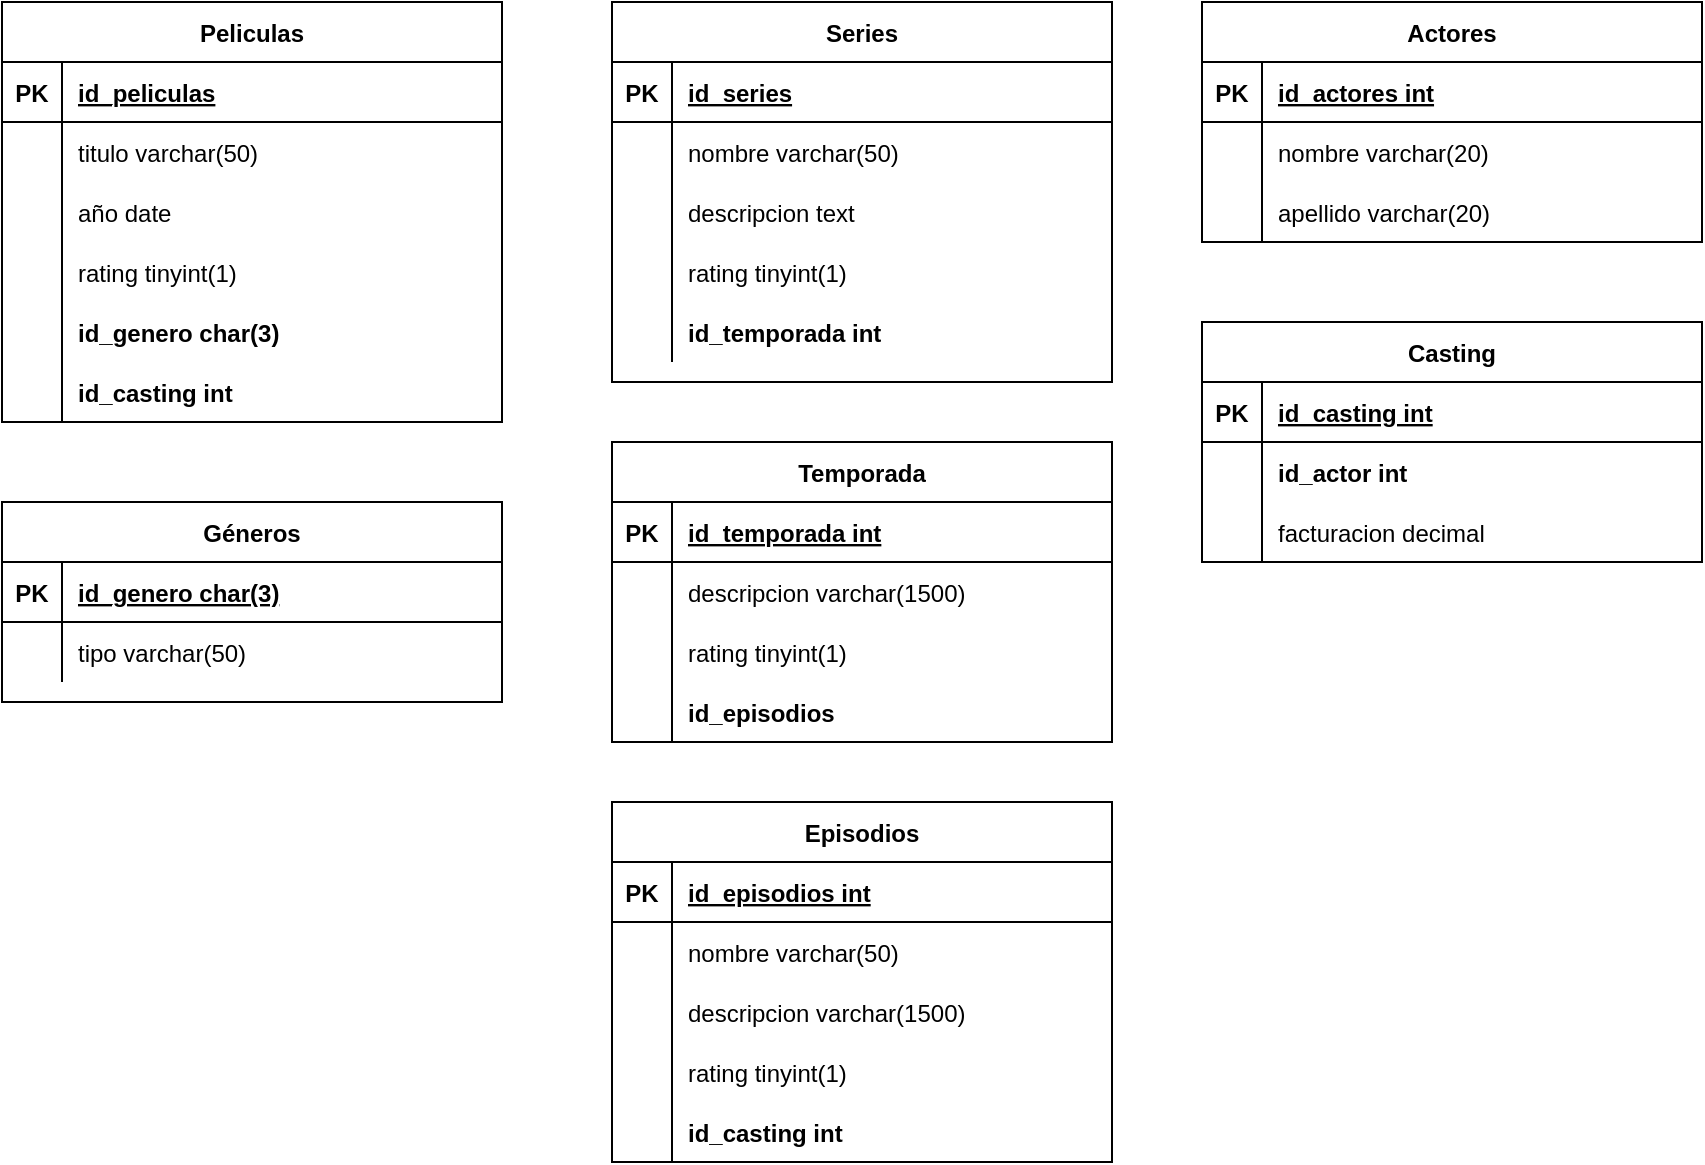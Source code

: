<mxfile version="14.9.8" type="device"><diagram id="R2lEEEUBdFMjLlhIrx00" name="Page-1"><mxGraphModel dx="1422" dy="794" grid="1" gridSize="10" guides="1" tooltips="1" connect="1" arrows="1" fold="1" page="1" pageScale="1" pageWidth="850" pageHeight="1100" math="0" shadow="0" extFonts="Permanent Marker^https://fonts.googleapis.com/css?family=Permanent+Marker"><root><mxCell id="0"/><mxCell id="1" parent="0"/><mxCell id="C-vyLk0tnHw3VtMMgP7b-2" value="Géneros" style="shape=table;startSize=30;container=1;collapsible=1;childLayout=tableLayout;fixedRows=1;rowLines=0;fontStyle=1;align=center;resizeLast=1;" parent="1" vertex="1"><mxGeometry x="120" y="370" width="250" height="100" as="geometry"/></mxCell><mxCell id="C-vyLk0tnHw3VtMMgP7b-3" value="" style="shape=partialRectangle;collapsible=0;dropTarget=0;pointerEvents=0;fillColor=none;points=[[0,0.5],[1,0.5]];portConstraint=eastwest;top=0;left=0;right=0;bottom=1;" parent="C-vyLk0tnHw3VtMMgP7b-2" vertex="1"><mxGeometry y="30" width="250" height="30" as="geometry"/></mxCell><mxCell id="C-vyLk0tnHw3VtMMgP7b-4" value="PK" style="shape=partialRectangle;overflow=hidden;connectable=0;fillColor=none;top=0;left=0;bottom=0;right=0;fontStyle=1;" parent="C-vyLk0tnHw3VtMMgP7b-3" vertex="1"><mxGeometry width="30" height="30" as="geometry"/></mxCell><mxCell id="C-vyLk0tnHw3VtMMgP7b-5" value="id_genero char(3)" style="shape=partialRectangle;overflow=hidden;connectable=0;fillColor=none;top=0;left=0;bottom=0;right=0;align=left;spacingLeft=6;fontStyle=5;" parent="C-vyLk0tnHw3VtMMgP7b-3" vertex="1"><mxGeometry x="30" width="220" height="30" as="geometry"/></mxCell><mxCell id="C-vyLk0tnHw3VtMMgP7b-9" value="" style="shape=partialRectangle;collapsible=0;dropTarget=0;pointerEvents=0;fillColor=none;points=[[0,0.5],[1,0.5]];portConstraint=eastwest;top=0;left=0;right=0;bottom=0;" parent="C-vyLk0tnHw3VtMMgP7b-2" vertex="1"><mxGeometry y="60" width="250" height="30" as="geometry"/></mxCell><mxCell id="C-vyLk0tnHw3VtMMgP7b-10" value="" style="shape=partialRectangle;overflow=hidden;connectable=0;fillColor=none;top=0;left=0;bottom=0;right=0;" parent="C-vyLk0tnHw3VtMMgP7b-9" vertex="1"><mxGeometry width="30" height="30" as="geometry"/></mxCell><mxCell id="C-vyLk0tnHw3VtMMgP7b-11" value="tipo varchar(50)" style="shape=partialRectangle;overflow=hidden;connectable=0;fillColor=none;top=0;left=0;bottom=0;right=0;align=left;spacingLeft=6;" parent="C-vyLk0tnHw3VtMMgP7b-9" vertex="1"><mxGeometry x="30" width="220" height="30" as="geometry"/></mxCell><mxCell id="C-vyLk0tnHw3VtMMgP7b-13" value="Actores" style="shape=table;startSize=30;container=1;collapsible=1;childLayout=tableLayout;fixedRows=1;rowLines=0;fontStyle=1;align=center;resizeLast=1;" parent="1" vertex="1"><mxGeometry x="720" y="120" width="250" height="120" as="geometry"/></mxCell><mxCell id="C-vyLk0tnHw3VtMMgP7b-14" value="" style="shape=partialRectangle;collapsible=0;dropTarget=0;pointerEvents=0;fillColor=none;points=[[0,0.5],[1,0.5]];portConstraint=eastwest;top=0;left=0;right=0;bottom=1;" parent="C-vyLk0tnHw3VtMMgP7b-13" vertex="1"><mxGeometry y="30" width="250" height="30" as="geometry"/></mxCell><mxCell id="C-vyLk0tnHw3VtMMgP7b-15" value="PK" style="shape=partialRectangle;overflow=hidden;connectable=0;fillColor=none;top=0;left=0;bottom=0;right=0;fontStyle=1;" parent="C-vyLk0tnHw3VtMMgP7b-14" vertex="1"><mxGeometry width="30" height="30" as="geometry"/></mxCell><mxCell id="C-vyLk0tnHw3VtMMgP7b-16" value="id_actores int" style="shape=partialRectangle;overflow=hidden;connectable=0;fillColor=none;top=0;left=0;bottom=0;right=0;align=left;spacingLeft=6;fontStyle=5;" parent="C-vyLk0tnHw3VtMMgP7b-14" vertex="1"><mxGeometry x="30" width="220" height="30" as="geometry"/></mxCell><mxCell id="C-vyLk0tnHw3VtMMgP7b-17" value="" style="shape=partialRectangle;collapsible=0;dropTarget=0;pointerEvents=0;fillColor=none;points=[[0,0.5],[1,0.5]];portConstraint=eastwest;top=0;left=0;right=0;bottom=0;" parent="C-vyLk0tnHw3VtMMgP7b-13" vertex="1"><mxGeometry y="60" width="250" height="30" as="geometry"/></mxCell><mxCell id="C-vyLk0tnHw3VtMMgP7b-18" value="" style="shape=partialRectangle;overflow=hidden;connectable=0;fillColor=none;top=0;left=0;bottom=0;right=0;" parent="C-vyLk0tnHw3VtMMgP7b-17" vertex="1"><mxGeometry width="30" height="30" as="geometry"/></mxCell><mxCell id="C-vyLk0tnHw3VtMMgP7b-19" value="nombre varchar(20)" style="shape=partialRectangle;overflow=hidden;connectable=0;fillColor=none;top=0;left=0;bottom=0;right=0;align=left;spacingLeft=6;" parent="C-vyLk0tnHw3VtMMgP7b-17" vertex="1"><mxGeometry x="30" width="220" height="30" as="geometry"/></mxCell><mxCell id="C-vyLk0tnHw3VtMMgP7b-20" value="" style="shape=partialRectangle;collapsible=0;dropTarget=0;pointerEvents=0;fillColor=none;points=[[0,0.5],[1,0.5]];portConstraint=eastwest;top=0;left=0;right=0;bottom=0;" parent="C-vyLk0tnHw3VtMMgP7b-13" vertex="1"><mxGeometry y="90" width="250" height="30" as="geometry"/></mxCell><mxCell id="C-vyLk0tnHw3VtMMgP7b-21" value="" style="shape=partialRectangle;overflow=hidden;connectable=0;fillColor=none;top=0;left=0;bottom=0;right=0;" parent="C-vyLk0tnHw3VtMMgP7b-20" vertex="1"><mxGeometry width="30" height="30" as="geometry"/></mxCell><mxCell id="C-vyLk0tnHw3VtMMgP7b-22" value="apellido varchar(20)" style="shape=partialRectangle;overflow=hidden;connectable=0;fillColor=none;top=0;left=0;bottom=0;right=0;align=left;spacingLeft=6;" parent="C-vyLk0tnHw3VtMMgP7b-20" vertex="1"><mxGeometry x="30" width="220" height="30" as="geometry"/></mxCell><mxCell id="C-vyLk0tnHw3VtMMgP7b-23" value="Peliculas" style="shape=table;startSize=30;container=1;collapsible=1;childLayout=tableLayout;fixedRows=1;rowLines=0;fontStyle=1;align=center;resizeLast=1;" parent="1" vertex="1"><mxGeometry x="120" y="120" width="250" height="210" as="geometry"/></mxCell><mxCell id="C-vyLk0tnHw3VtMMgP7b-24" value="" style="shape=partialRectangle;collapsible=0;dropTarget=0;pointerEvents=0;fillColor=none;points=[[0,0.5],[1,0.5]];portConstraint=eastwest;top=0;left=0;right=0;bottom=1;" parent="C-vyLk0tnHw3VtMMgP7b-23" vertex="1"><mxGeometry y="30" width="250" height="30" as="geometry"/></mxCell><mxCell id="C-vyLk0tnHw3VtMMgP7b-25" value="PK" style="shape=partialRectangle;overflow=hidden;connectable=0;fillColor=none;top=0;left=0;bottom=0;right=0;fontStyle=1;" parent="C-vyLk0tnHw3VtMMgP7b-24" vertex="1"><mxGeometry width="30" height="30" as="geometry"/></mxCell><mxCell id="C-vyLk0tnHw3VtMMgP7b-26" value="id_peliculas" style="shape=partialRectangle;overflow=hidden;connectable=0;fillColor=none;top=0;left=0;bottom=0;right=0;align=left;spacingLeft=6;fontStyle=5;" parent="C-vyLk0tnHw3VtMMgP7b-24" vertex="1"><mxGeometry x="30" width="220" height="30" as="geometry"/></mxCell><mxCell id="C-vyLk0tnHw3VtMMgP7b-27" value="" style="shape=partialRectangle;collapsible=0;dropTarget=0;pointerEvents=0;fillColor=none;points=[[0,0.5],[1,0.5]];portConstraint=eastwest;top=0;left=0;right=0;bottom=0;" parent="C-vyLk0tnHw3VtMMgP7b-23" vertex="1"><mxGeometry y="60" width="250" height="30" as="geometry"/></mxCell><mxCell id="C-vyLk0tnHw3VtMMgP7b-28" value="" style="shape=partialRectangle;overflow=hidden;connectable=0;fillColor=none;top=0;left=0;bottom=0;right=0;" parent="C-vyLk0tnHw3VtMMgP7b-27" vertex="1"><mxGeometry width="30" height="30" as="geometry"/></mxCell><mxCell id="C-vyLk0tnHw3VtMMgP7b-29" value="titulo varchar(50)" style="shape=partialRectangle;overflow=hidden;connectable=0;fillColor=none;top=0;left=0;bottom=0;right=0;align=left;spacingLeft=6;" parent="C-vyLk0tnHw3VtMMgP7b-27" vertex="1"><mxGeometry x="30" width="220" height="30" as="geometry"/></mxCell><mxCell id="2k41GvXTSqqVq_j0CFki-8" value="" style="shape=partialRectangle;collapsible=0;dropTarget=0;pointerEvents=0;fillColor=none;points=[[0,0.5],[1,0.5]];portConstraint=eastwest;top=0;left=0;right=0;bottom=0;" vertex="1" parent="C-vyLk0tnHw3VtMMgP7b-23"><mxGeometry y="90" width="250" height="30" as="geometry"/></mxCell><mxCell id="2k41GvXTSqqVq_j0CFki-9" value="" style="shape=partialRectangle;overflow=hidden;connectable=0;fillColor=none;top=0;left=0;bottom=0;right=0;" vertex="1" parent="2k41GvXTSqqVq_j0CFki-8"><mxGeometry width="30" height="30" as="geometry"/></mxCell><mxCell id="2k41GvXTSqqVq_j0CFki-10" value="año date" style="shape=partialRectangle;overflow=hidden;connectable=0;fillColor=none;top=0;left=0;bottom=0;right=0;align=left;spacingLeft=6;" vertex="1" parent="2k41GvXTSqqVq_j0CFki-8"><mxGeometry x="30" width="220" height="30" as="geometry"/></mxCell><mxCell id="2k41GvXTSqqVq_j0CFki-11" value="" style="shape=partialRectangle;collapsible=0;dropTarget=0;pointerEvents=0;fillColor=none;points=[[0,0.5],[1,0.5]];portConstraint=eastwest;top=0;left=0;right=0;bottom=0;" vertex="1" parent="C-vyLk0tnHw3VtMMgP7b-23"><mxGeometry y="120" width="250" height="30" as="geometry"/></mxCell><mxCell id="2k41GvXTSqqVq_j0CFki-12" value="" style="shape=partialRectangle;overflow=hidden;connectable=0;fillColor=none;top=0;left=0;bottom=0;right=0;" vertex="1" parent="2k41GvXTSqqVq_j0CFki-11"><mxGeometry width="30" height="30" as="geometry"/></mxCell><mxCell id="2k41GvXTSqqVq_j0CFki-13" value="rating tinyint(1)" style="shape=partialRectangle;overflow=hidden;connectable=0;fillColor=none;top=0;left=0;bottom=0;right=0;align=left;spacingLeft=6;" vertex="1" parent="2k41GvXTSqqVq_j0CFki-11"><mxGeometry x="30" width="220" height="30" as="geometry"/></mxCell><mxCell id="2k41GvXTSqqVq_j0CFki-14" value="" style="shape=partialRectangle;collapsible=0;dropTarget=0;pointerEvents=0;fillColor=none;points=[[0,0.5],[1,0.5]];portConstraint=eastwest;top=0;left=0;right=0;bottom=0;" vertex="1" parent="C-vyLk0tnHw3VtMMgP7b-23"><mxGeometry y="150" width="250" height="30" as="geometry"/></mxCell><mxCell id="2k41GvXTSqqVq_j0CFki-15" value="" style="shape=partialRectangle;overflow=hidden;connectable=0;fillColor=none;top=0;left=0;bottom=0;right=0;" vertex="1" parent="2k41GvXTSqqVq_j0CFki-14"><mxGeometry width="30" height="30" as="geometry"/></mxCell><mxCell id="2k41GvXTSqqVq_j0CFki-16" value="id_genero char(3)" style="shape=partialRectangle;overflow=hidden;connectable=0;fillColor=none;top=0;left=0;bottom=0;right=0;align=left;spacingLeft=6;fontStyle=1" vertex="1" parent="2k41GvXTSqqVq_j0CFki-14"><mxGeometry x="30" width="220" height="30" as="geometry"/></mxCell><mxCell id="2k41GvXTSqqVq_j0CFki-20" value="" style="shape=partialRectangle;collapsible=0;dropTarget=0;pointerEvents=0;fillColor=none;points=[[0,0.5],[1,0.5]];portConstraint=eastwest;top=0;left=0;right=0;bottom=0;" vertex="1" parent="C-vyLk0tnHw3VtMMgP7b-23"><mxGeometry y="180" width="250" height="30" as="geometry"/></mxCell><mxCell id="2k41GvXTSqqVq_j0CFki-21" value="" style="shape=partialRectangle;overflow=hidden;connectable=0;fillColor=none;top=0;left=0;bottom=0;right=0;" vertex="1" parent="2k41GvXTSqqVq_j0CFki-20"><mxGeometry width="30" height="30" as="geometry"/></mxCell><mxCell id="2k41GvXTSqqVq_j0CFki-22" value="id_casting int" style="shape=partialRectangle;overflow=hidden;connectable=0;fillColor=none;top=0;left=0;bottom=0;right=0;align=left;spacingLeft=6;fontStyle=1" vertex="1" parent="2k41GvXTSqqVq_j0CFki-20"><mxGeometry x="30" width="220" height="30" as="geometry"/></mxCell><mxCell id="2k41GvXTSqqVq_j0CFki-1" value="Series" style="shape=table;startSize=30;container=1;collapsible=1;childLayout=tableLayout;fixedRows=1;rowLines=0;fontStyle=1;align=center;resizeLast=1;" vertex="1" parent="1"><mxGeometry x="425" y="120" width="250" height="190" as="geometry"/></mxCell><mxCell id="2k41GvXTSqqVq_j0CFki-2" value="" style="shape=partialRectangle;collapsible=0;dropTarget=0;pointerEvents=0;fillColor=none;points=[[0,0.5],[1,0.5]];portConstraint=eastwest;top=0;left=0;right=0;bottom=1;" vertex="1" parent="2k41GvXTSqqVq_j0CFki-1"><mxGeometry y="30" width="250" height="30" as="geometry"/></mxCell><mxCell id="2k41GvXTSqqVq_j0CFki-3" value="PK" style="shape=partialRectangle;overflow=hidden;connectable=0;fillColor=none;top=0;left=0;bottom=0;right=0;fontStyle=1;" vertex="1" parent="2k41GvXTSqqVq_j0CFki-2"><mxGeometry width="30" height="30" as="geometry"/></mxCell><mxCell id="2k41GvXTSqqVq_j0CFki-4" value="id_series" style="shape=partialRectangle;overflow=hidden;connectable=0;fillColor=none;top=0;left=0;bottom=0;right=0;align=left;spacingLeft=6;fontStyle=5;" vertex="1" parent="2k41GvXTSqqVq_j0CFki-2"><mxGeometry x="30" width="220" height="30" as="geometry"/></mxCell><mxCell id="2k41GvXTSqqVq_j0CFki-5" value="" style="shape=partialRectangle;collapsible=0;dropTarget=0;pointerEvents=0;fillColor=none;points=[[0,0.5],[1,0.5]];portConstraint=eastwest;top=0;left=0;right=0;bottom=0;" vertex="1" parent="2k41GvXTSqqVq_j0CFki-1"><mxGeometry y="60" width="250" height="30" as="geometry"/></mxCell><mxCell id="2k41GvXTSqqVq_j0CFki-6" value="" style="shape=partialRectangle;overflow=hidden;connectable=0;fillColor=none;top=0;left=0;bottom=0;right=0;" vertex="1" parent="2k41GvXTSqqVq_j0CFki-5"><mxGeometry width="30" height="30" as="geometry"/></mxCell><mxCell id="2k41GvXTSqqVq_j0CFki-7" value="nombre varchar(50)" style="shape=partialRectangle;overflow=hidden;connectable=0;fillColor=none;top=0;left=0;bottom=0;right=0;align=left;spacingLeft=6;" vertex="1" parent="2k41GvXTSqqVq_j0CFki-5"><mxGeometry x="30" width="220" height="30" as="geometry"/></mxCell><mxCell id="2k41GvXTSqqVq_j0CFki-57" value="" style="shape=partialRectangle;collapsible=0;dropTarget=0;pointerEvents=0;fillColor=none;points=[[0,0.5],[1,0.5]];portConstraint=eastwest;top=0;left=0;right=0;bottom=0;" vertex="1" parent="2k41GvXTSqqVq_j0CFki-1"><mxGeometry y="90" width="250" height="30" as="geometry"/></mxCell><mxCell id="2k41GvXTSqqVq_j0CFki-58" value="" style="shape=partialRectangle;overflow=hidden;connectable=0;fillColor=none;top=0;left=0;bottom=0;right=0;" vertex="1" parent="2k41GvXTSqqVq_j0CFki-57"><mxGeometry width="30" height="30" as="geometry"/></mxCell><mxCell id="2k41GvXTSqqVq_j0CFki-59" value="descripcion text" style="shape=partialRectangle;overflow=hidden;connectable=0;fillColor=none;top=0;left=0;bottom=0;right=0;align=left;spacingLeft=6;" vertex="1" parent="2k41GvXTSqqVq_j0CFki-57"><mxGeometry x="30" width="220" height="30" as="geometry"/></mxCell><mxCell id="2k41GvXTSqqVq_j0CFki-60" value="" style="shape=partialRectangle;collapsible=0;dropTarget=0;pointerEvents=0;fillColor=none;points=[[0,0.5],[1,0.5]];portConstraint=eastwest;top=0;left=0;right=0;bottom=0;" vertex="1" parent="2k41GvXTSqqVq_j0CFki-1"><mxGeometry y="120" width="250" height="30" as="geometry"/></mxCell><mxCell id="2k41GvXTSqqVq_j0CFki-61" value="" style="shape=partialRectangle;overflow=hidden;connectable=0;fillColor=none;top=0;left=0;bottom=0;right=0;" vertex="1" parent="2k41GvXTSqqVq_j0CFki-60"><mxGeometry width="30" height="30" as="geometry"/></mxCell><mxCell id="2k41GvXTSqqVq_j0CFki-62" value="rating tinyint(1)" style="shape=partialRectangle;overflow=hidden;connectable=0;fillColor=none;top=0;left=0;bottom=0;right=0;align=left;spacingLeft=6;" vertex="1" parent="2k41GvXTSqqVq_j0CFki-60"><mxGeometry x="30" width="220" height="30" as="geometry"/></mxCell><mxCell id="2k41GvXTSqqVq_j0CFki-89" value="" style="shape=partialRectangle;collapsible=0;dropTarget=0;pointerEvents=0;fillColor=none;points=[[0,0.5],[1,0.5]];portConstraint=eastwest;top=0;left=0;right=0;bottom=0;" vertex="1" parent="2k41GvXTSqqVq_j0CFki-1"><mxGeometry y="150" width="250" height="30" as="geometry"/></mxCell><mxCell id="2k41GvXTSqqVq_j0CFki-90" value="" style="shape=partialRectangle;overflow=hidden;connectable=0;fillColor=none;top=0;left=0;bottom=0;right=0;" vertex="1" parent="2k41GvXTSqqVq_j0CFki-89"><mxGeometry width="30" height="30" as="geometry"/></mxCell><mxCell id="2k41GvXTSqqVq_j0CFki-91" value="id_temporada int" style="shape=partialRectangle;overflow=hidden;connectable=0;fillColor=none;top=0;left=0;bottom=0;right=0;align=left;spacingLeft=6;fontStyle=1" vertex="1" parent="2k41GvXTSqqVq_j0CFki-89"><mxGeometry x="30" width="220" height="30" as="geometry"/></mxCell><mxCell id="2k41GvXTSqqVq_j0CFki-44" value="Casting" style="shape=table;startSize=30;container=1;collapsible=1;childLayout=tableLayout;fixedRows=1;rowLines=0;fontStyle=1;align=center;resizeLast=1;" vertex="1" parent="1"><mxGeometry x="720" y="280" width="250" height="120" as="geometry"/></mxCell><mxCell id="2k41GvXTSqqVq_j0CFki-45" value="" style="shape=partialRectangle;collapsible=0;dropTarget=0;pointerEvents=0;fillColor=none;points=[[0,0.5],[1,0.5]];portConstraint=eastwest;top=0;left=0;right=0;bottom=1;" vertex="1" parent="2k41GvXTSqqVq_j0CFki-44"><mxGeometry y="30" width="250" height="30" as="geometry"/></mxCell><mxCell id="2k41GvXTSqqVq_j0CFki-46" value="PK" style="shape=partialRectangle;overflow=hidden;connectable=0;fillColor=none;top=0;left=0;bottom=0;right=0;fontStyle=1;" vertex="1" parent="2k41GvXTSqqVq_j0CFki-45"><mxGeometry width="30" height="30" as="geometry"/></mxCell><mxCell id="2k41GvXTSqqVq_j0CFki-47" value="id_casting int" style="shape=partialRectangle;overflow=hidden;connectable=0;fillColor=none;top=0;left=0;bottom=0;right=0;align=left;spacingLeft=6;fontStyle=5;" vertex="1" parent="2k41GvXTSqqVq_j0CFki-45"><mxGeometry x="30" width="220" height="30" as="geometry"/></mxCell><mxCell id="2k41GvXTSqqVq_j0CFki-48" value="" style="shape=partialRectangle;collapsible=0;dropTarget=0;pointerEvents=0;fillColor=none;points=[[0,0.5],[1,0.5]];portConstraint=eastwest;top=0;left=0;right=0;bottom=0;" vertex="1" parent="2k41GvXTSqqVq_j0CFki-44"><mxGeometry y="60" width="250" height="30" as="geometry"/></mxCell><mxCell id="2k41GvXTSqqVq_j0CFki-49" value="" style="shape=partialRectangle;overflow=hidden;connectable=0;fillColor=none;top=0;left=0;bottom=0;right=0;" vertex="1" parent="2k41GvXTSqqVq_j0CFki-48"><mxGeometry width="30" height="30" as="geometry"/></mxCell><mxCell id="2k41GvXTSqqVq_j0CFki-50" value="id_actor int" style="shape=partialRectangle;overflow=hidden;connectable=0;fillColor=none;top=0;left=0;bottom=0;right=0;align=left;spacingLeft=6;fontStyle=1" vertex="1" parent="2k41GvXTSqqVq_j0CFki-48"><mxGeometry x="30" width="220" height="30" as="geometry"/></mxCell><mxCell id="2k41GvXTSqqVq_j0CFki-54" value="" style="shape=partialRectangle;collapsible=0;dropTarget=0;pointerEvents=0;fillColor=none;points=[[0,0.5],[1,0.5]];portConstraint=eastwest;top=0;left=0;right=0;bottom=0;" vertex="1" parent="2k41GvXTSqqVq_j0CFki-44"><mxGeometry y="90" width="250" height="30" as="geometry"/></mxCell><mxCell id="2k41GvXTSqqVq_j0CFki-55" value="" style="shape=partialRectangle;overflow=hidden;connectable=0;fillColor=none;top=0;left=0;bottom=0;right=0;" vertex="1" parent="2k41GvXTSqqVq_j0CFki-54"><mxGeometry width="30" height="30" as="geometry"/></mxCell><mxCell id="2k41GvXTSqqVq_j0CFki-56" value="facturacion decimal" style="shape=partialRectangle;overflow=hidden;connectable=0;fillColor=none;top=0;left=0;bottom=0;right=0;align=left;spacingLeft=6;" vertex="1" parent="2k41GvXTSqqVq_j0CFki-54"><mxGeometry x="30" width="220" height="30" as="geometry"/></mxCell><mxCell id="2k41GvXTSqqVq_j0CFki-76" value="Temporada" style="shape=table;startSize=30;container=1;collapsible=1;childLayout=tableLayout;fixedRows=1;rowLines=0;fontStyle=1;align=center;resizeLast=1;" vertex="1" parent="1"><mxGeometry x="425" y="340" width="250" height="150" as="geometry"/></mxCell><mxCell id="2k41GvXTSqqVq_j0CFki-77" value="" style="shape=partialRectangle;collapsible=0;dropTarget=0;pointerEvents=0;fillColor=none;points=[[0,0.5],[1,0.5]];portConstraint=eastwest;top=0;left=0;right=0;bottom=1;" vertex="1" parent="2k41GvXTSqqVq_j0CFki-76"><mxGeometry y="30" width="250" height="30" as="geometry"/></mxCell><mxCell id="2k41GvXTSqqVq_j0CFki-78" value="PK" style="shape=partialRectangle;overflow=hidden;connectable=0;fillColor=none;top=0;left=0;bottom=0;right=0;fontStyle=1;" vertex="1" parent="2k41GvXTSqqVq_j0CFki-77"><mxGeometry width="30" height="30" as="geometry"/></mxCell><mxCell id="2k41GvXTSqqVq_j0CFki-79" value="id_temporada int" style="shape=partialRectangle;overflow=hidden;connectable=0;fillColor=none;top=0;left=0;bottom=0;right=0;align=left;spacingLeft=6;fontStyle=5;" vertex="1" parent="2k41GvXTSqqVq_j0CFki-77"><mxGeometry x="30" width="220" height="30" as="geometry"/></mxCell><mxCell id="2k41GvXTSqqVq_j0CFki-80" value="" style="shape=partialRectangle;collapsible=0;dropTarget=0;pointerEvents=0;fillColor=none;points=[[0,0.5],[1,0.5]];portConstraint=eastwest;top=0;left=0;right=0;bottom=0;" vertex="1" parent="2k41GvXTSqqVq_j0CFki-76"><mxGeometry y="60" width="250" height="30" as="geometry"/></mxCell><mxCell id="2k41GvXTSqqVq_j0CFki-81" value="" style="shape=partialRectangle;overflow=hidden;connectable=0;fillColor=none;top=0;left=0;bottom=0;right=0;" vertex="1" parent="2k41GvXTSqqVq_j0CFki-80"><mxGeometry width="30" height="30" as="geometry"/></mxCell><mxCell id="2k41GvXTSqqVq_j0CFki-82" value="descripcion varchar(1500)" style="shape=partialRectangle;overflow=hidden;connectable=0;fillColor=none;top=0;left=0;bottom=0;right=0;align=left;spacingLeft=6;" vertex="1" parent="2k41GvXTSqqVq_j0CFki-80"><mxGeometry x="30" width="220" height="30" as="geometry"/></mxCell><mxCell id="2k41GvXTSqqVq_j0CFki-83" value="" style="shape=partialRectangle;collapsible=0;dropTarget=0;pointerEvents=0;fillColor=none;points=[[0,0.5],[1,0.5]];portConstraint=eastwest;top=0;left=0;right=0;bottom=0;" vertex="1" parent="2k41GvXTSqqVq_j0CFki-76"><mxGeometry y="90" width="250" height="30" as="geometry"/></mxCell><mxCell id="2k41GvXTSqqVq_j0CFki-84" value="" style="shape=partialRectangle;overflow=hidden;connectable=0;fillColor=none;top=0;left=0;bottom=0;right=0;" vertex="1" parent="2k41GvXTSqqVq_j0CFki-83"><mxGeometry width="30" height="30" as="geometry"/></mxCell><mxCell id="2k41GvXTSqqVq_j0CFki-85" value="rating tinyint(1)" style="shape=partialRectangle;overflow=hidden;connectable=0;fillColor=none;top=0;left=0;bottom=0;right=0;align=left;spacingLeft=6;" vertex="1" parent="2k41GvXTSqqVq_j0CFki-83"><mxGeometry x="30" width="220" height="30" as="geometry"/></mxCell><mxCell id="2k41GvXTSqqVq_j0CFki-86" value="" style="shape=partialRectangle;collapsible=0;dropTarget=0;pointerEvents=0;fillColor=none;points=[[0,0.5],[1,0.5]];portConstraint=eastwest;top=0;left=0;right=0;bottom=0;" vertex="1" parent="2k41GvXTSqqVq_j0CFki-76"><mxGeometry y="120" width="250" height="30" as="geometry"/></mxCell><mxCell id="2k41GvXTSqqVq_j0CFki-87" value="" style="shape=partialRectangle;overflow=hidden;connectable=0;fillColor=none;top=0;left=0;bottom=0;right=0;" vertex="1" parent="2k41GvXTSqqVq_j0CFki-86"><mxGeometry width="30" height="30" as="geometry"/></mxCell><mxCell id="2k41GvXTSqqVq_j0CFki-88" value="id_episodios" style="shape=partialRectangle;overflow=hidden;connectable=0;fillColor=none;top=0;left=0;bottom=0;right=0;align=left;spacingLeft=6;fontStyle=1" vertex="1" parent="2k41GvXTSqqVq_j0CFki-86"><mxGeometry x="30" width="220" height="30" as="geometry"/></mxCell><mxCell id="2k41GvXTSqqVq_j0CFki-92" value="Episodios" style="shape=table;startSize=30;container=1;collapsible=1;childLayout=tableLayout;fixedRows=1;rowLines=0;fontStyle=1;align=center;resizeLast=1;" vertex="1" parent="1"><mxGeometry x="425" y="520" width="250" height="180" as="geometry"/></mxCell><mxCell id="2k41GvXTSqqVq_j0CFki-93" value="" style="shape=partialRectangle;collapsible=0;dropTarget=0;pointerEvents=0;fillColor=none;points=[[0,0.5],[1,0.5]];portConstraint=eastwest;top=0;left=0;right=0;bottom=1;" vertex="1" parent="2k41GvXTSqqVq_j0CFki-92"><mxGeometry y="30" width="250" height="30" as="geometry"/></mxCell><mxCell id="2k41GvXTSqqVq_j0CFki-94" value="PK" style="shape=partialRectangle;overflow=hidden;connectable=0;fillColor=none;top=0;left=0;bottom=0;right=0;fontStyle=1;" vertex="1" parent="2k41GvXTSqqVq_j0CFki-93"><mxGeometry width="30" height="30" as="geometry"/></mxCell><mxCell id="2k41GvXTSqqVq_j0CFki-95" value="id_episodios int" style="shape=partialRectangle;overflow=hidden;connectable=0;fillColor=none;top=0;left=0;bottom=0;right=0;align=left;spacingLeft=6;fontStyle=5;" vertex="1" parent="2k41GvXTSqqVq_j0CFki-93"><mxGeometry x="30" width="220" height="30" as="geometry"/></mxCell><mxCell id="2k41GvXTSqqVq_j0CFki-102" value="" style="shape=partialRectangle;collapsible=0;dropTarget=0;pointerEvents=0;fillColor=none;points=[[0,0.5],[1,0.5]];portConstraint=eastwest;top=0;left=0;right=0;bottom=0;" vertex="1" parent="2k41GvXTSqqVq_j0CFki-92"><mxGeometry y="60" width="250" height="30" as="geometry"/></mxCell><mxCell id="2k41GvXTSqqVq_j0CFki-103" value="" style="shape=partialRectangle;overflow=hidden;connectable=0;fillColor=none;top=0;left=0;bottom=0;right=0;" vertex="1" parent="2k41GvXTSqqVq_j0CFki-102"><mxGeometry width="30" height="30" as="geometry"/></mxCell><mxCell id="2k41GvXTSqqVq_j0CFki-104" value="nombre varchar(50)" style="shape=partialRectangle;overflow=hidden;connectable=0;fillColor=none;top=0;left=0;bottom=0;right=0;align=left;spacingLeft=6;fontStyle=0" vertex="1" parent="2k41GvXTSqqVq_j0CFki-102"><mxGeometry x="30" width="220" height="30" as="geometry"/></mxCell><mxCell id="2k41GvXTSqqVq_j0CFki-96" value="" style="shape=partialRectangle;collapsible=0;dropTarget=0;pointerEvents=0;fillColor=none;points=[[0,0.5],[1,0.5]];portConstraint=eastwest;top=0;left=0;right=0;bottom=0;" vertex="1" parent="2k41GvXTSqqVq_j0CFki-92"><mxGeometry y="90" width="250" height="30" as="geometry"/></mxCell><mxCell id="2k41GvXTSqqVq_j0CFki-97" value="" style="shape=partialRectangle;overflow=hidden;connectable=0;fillColor=none;top=0;left=0;bottom=0;right=0;" vertex="1" parent="2k41GvXTSqqVq_j0CFki-96"><mxGeometry width="30" height="30" as="geometry"/></mxCell><mxCell id="2k41GvXTSqqVq_j0CFki-98" value="descripcion varchar(1500)" style="shape=partialRectangle;overflow=hidden;connectable=0;fillColor=none;top=0;left=0;bottom=0;right=0;align=left;spacingLeft=6;" vertex="1" parent="2k41GvXTSqqVq_j0CFki-96"><mxGeometry x="30" width="220" height="30" as="geometry"/></mxCell><mxCell id="2k41GvXTSqqVq_j0CFki-99" value="" style="shape=partialRectangle;collapsible=0;dropTarget=0;pointerEvents=0;fillColor=none;points=[[0,0.5],[1,0.5]];portConstraint=eastwest;top=0;left=0;right=0;bottom=0;" vertex="1" parent="2k41GvXTSqqVq_j0CFki-92"><mxGeometry y="120" width="250" height="30" as="geometry"/></mxCell><mxCell id="2k41GvXTSqqVq_j0CFki-100" value="" style="shape=partialRectangle;overflow=hidden;connectable=0;fillColor=none;top=0;left=0;bottom=0;right=0;" vertex="1" parent="2k41GvXTSqqVq_j0CFki-99"><mxGeometry width="30" height="30" as="geometry"/></mxCell><mxCell id="2k41GvXTSqqVq_j0CFki-101" value="rating tinyint(1)" style="shape=partialRectangle;overflow=hidden;connectable=0;fillColor=none;top=0;left=0;bottom=0;right=0;align=left;spacingLeft=6;" vertex="1" parent="2k41GvXTSqqVq_j0CFki-99"><mxGeometry x="30" width="220" height="30" as="geometry"/></mxCell><mxCell id="2k41GvXTSqqVq_j0CFki-108" value="" style="shape=partialRectangle;collapsible=0;dropTarget=0;pointerEvents=0;fillColor=none;points=[[0,0.5],[1,0.5]];portConstraint=eastwest;top=0;left=0;right=0;bottom=0;" vertex="1" parent="2k41GvXTSqqVq_j0CFki-92"><mxGeometry y="150" width="250" height="30" as="geometry"/></mxCell><mxCell id="2k41GvXTSqqVq_j0CFki-109" value="" style="shape=partialRectangle;overflow=hidden;connectable=0;fillColor=none;top=0;left=0;bottom=0;right=0;" vertex="1" parent="2k41GvXTSqqVq_j0CFki-108"><mxGeometry width="30" height="30" as="geometry"/></mxCell><mxCell id="2k41GvXTSqqVq_j0CFki-110" value="id_casting int" style="shape=partialRectangle;overflow=hidden;connectable=0;fillColor=none;top=0;left=0;bottom=0;right=0;align=left;spacingLeft=6;fontStyle=1" vertex="1" parent="2k41GvXTSqqVq_j0CFki-108"><mxGeometry x="30" width="220" height="30" as="geometry"/></mxCell></root></mxGraphModel></diagram></mxfile>